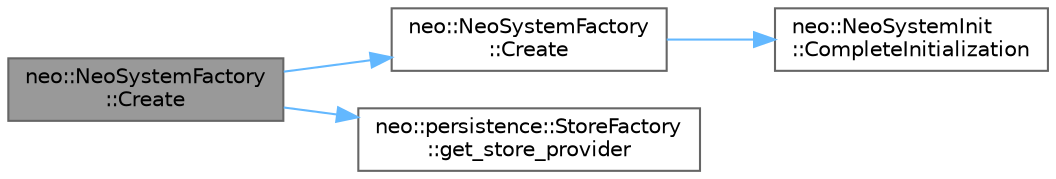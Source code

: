 digraph "neo::NeoSystemFactory::Create"
{
 // LATEX_PDF_SIZE
  bgcolor="transparent";
  edge [fontname=Helvetica,fontsize=10,labelfontname=Helvetica,labelfontsize=10];
  node [fontname=Helvetica,fontsize=10,shape=box,height=0.2,width=0.4];
  rankdir="LR";
  Node1 [id="Node000001",label="neo::NeoSystemFactory\l::Create",height=0.2,width=0.4,color="gray40", fillcolor="grey60", style="filled", fontcolor="black",tooltip="Creates a NeoSystem instance with the specified settings and storage provider name."];
  Node1 -> Node2 [id="edge1_Node000001_Node000002",color="steelblue1",style="solid",tooltip=" "];
  Node2 [id="Node000002",label="neo::NeoSystemFactory\l::Create",height=0.2,width=0.4,color="grey40", fillcolor="white", style="filled",URL="$classneo_1_1_neo_system_factory.html#a500791f4d862b82d70f9cf3cfec3e6e5",tooltip="Creates a NeoSystem instance with the specified settings and storage provider."];
  Node2 -> Node3 [id="edge2_Node000002_Node000003",color="steelblue1",style="solid",tooltip=" "];
  Node3 [id="Node000003",label="neo::NeoSystemInit\l::CompleteInitialization",height=0.2,width=0.4,color="grey40", fillcolor="white", style="filled",URL="$classneo_1_1_neo_system_init.html#a0263997a5d65aa53ff1b6aa50871cb94",tooltip=" "];
  Node1 -> Node4 [id="edge3_Node000001_Node000004",color="steelblue1",style="solid",tooltip=" "];
  Node4 [id="Node000004",label="neo::persistence::StoreFactory\l::get_store_provider",height=0.2,width=0.4,color="grey40", fillcolor="white", style="filled",URL="$classneo_1_1persistence_1_1_store_factory.html#abcc3961e9f6623199f7a15e3a2466816",tooltip="Gets a store provider by name."];
}
